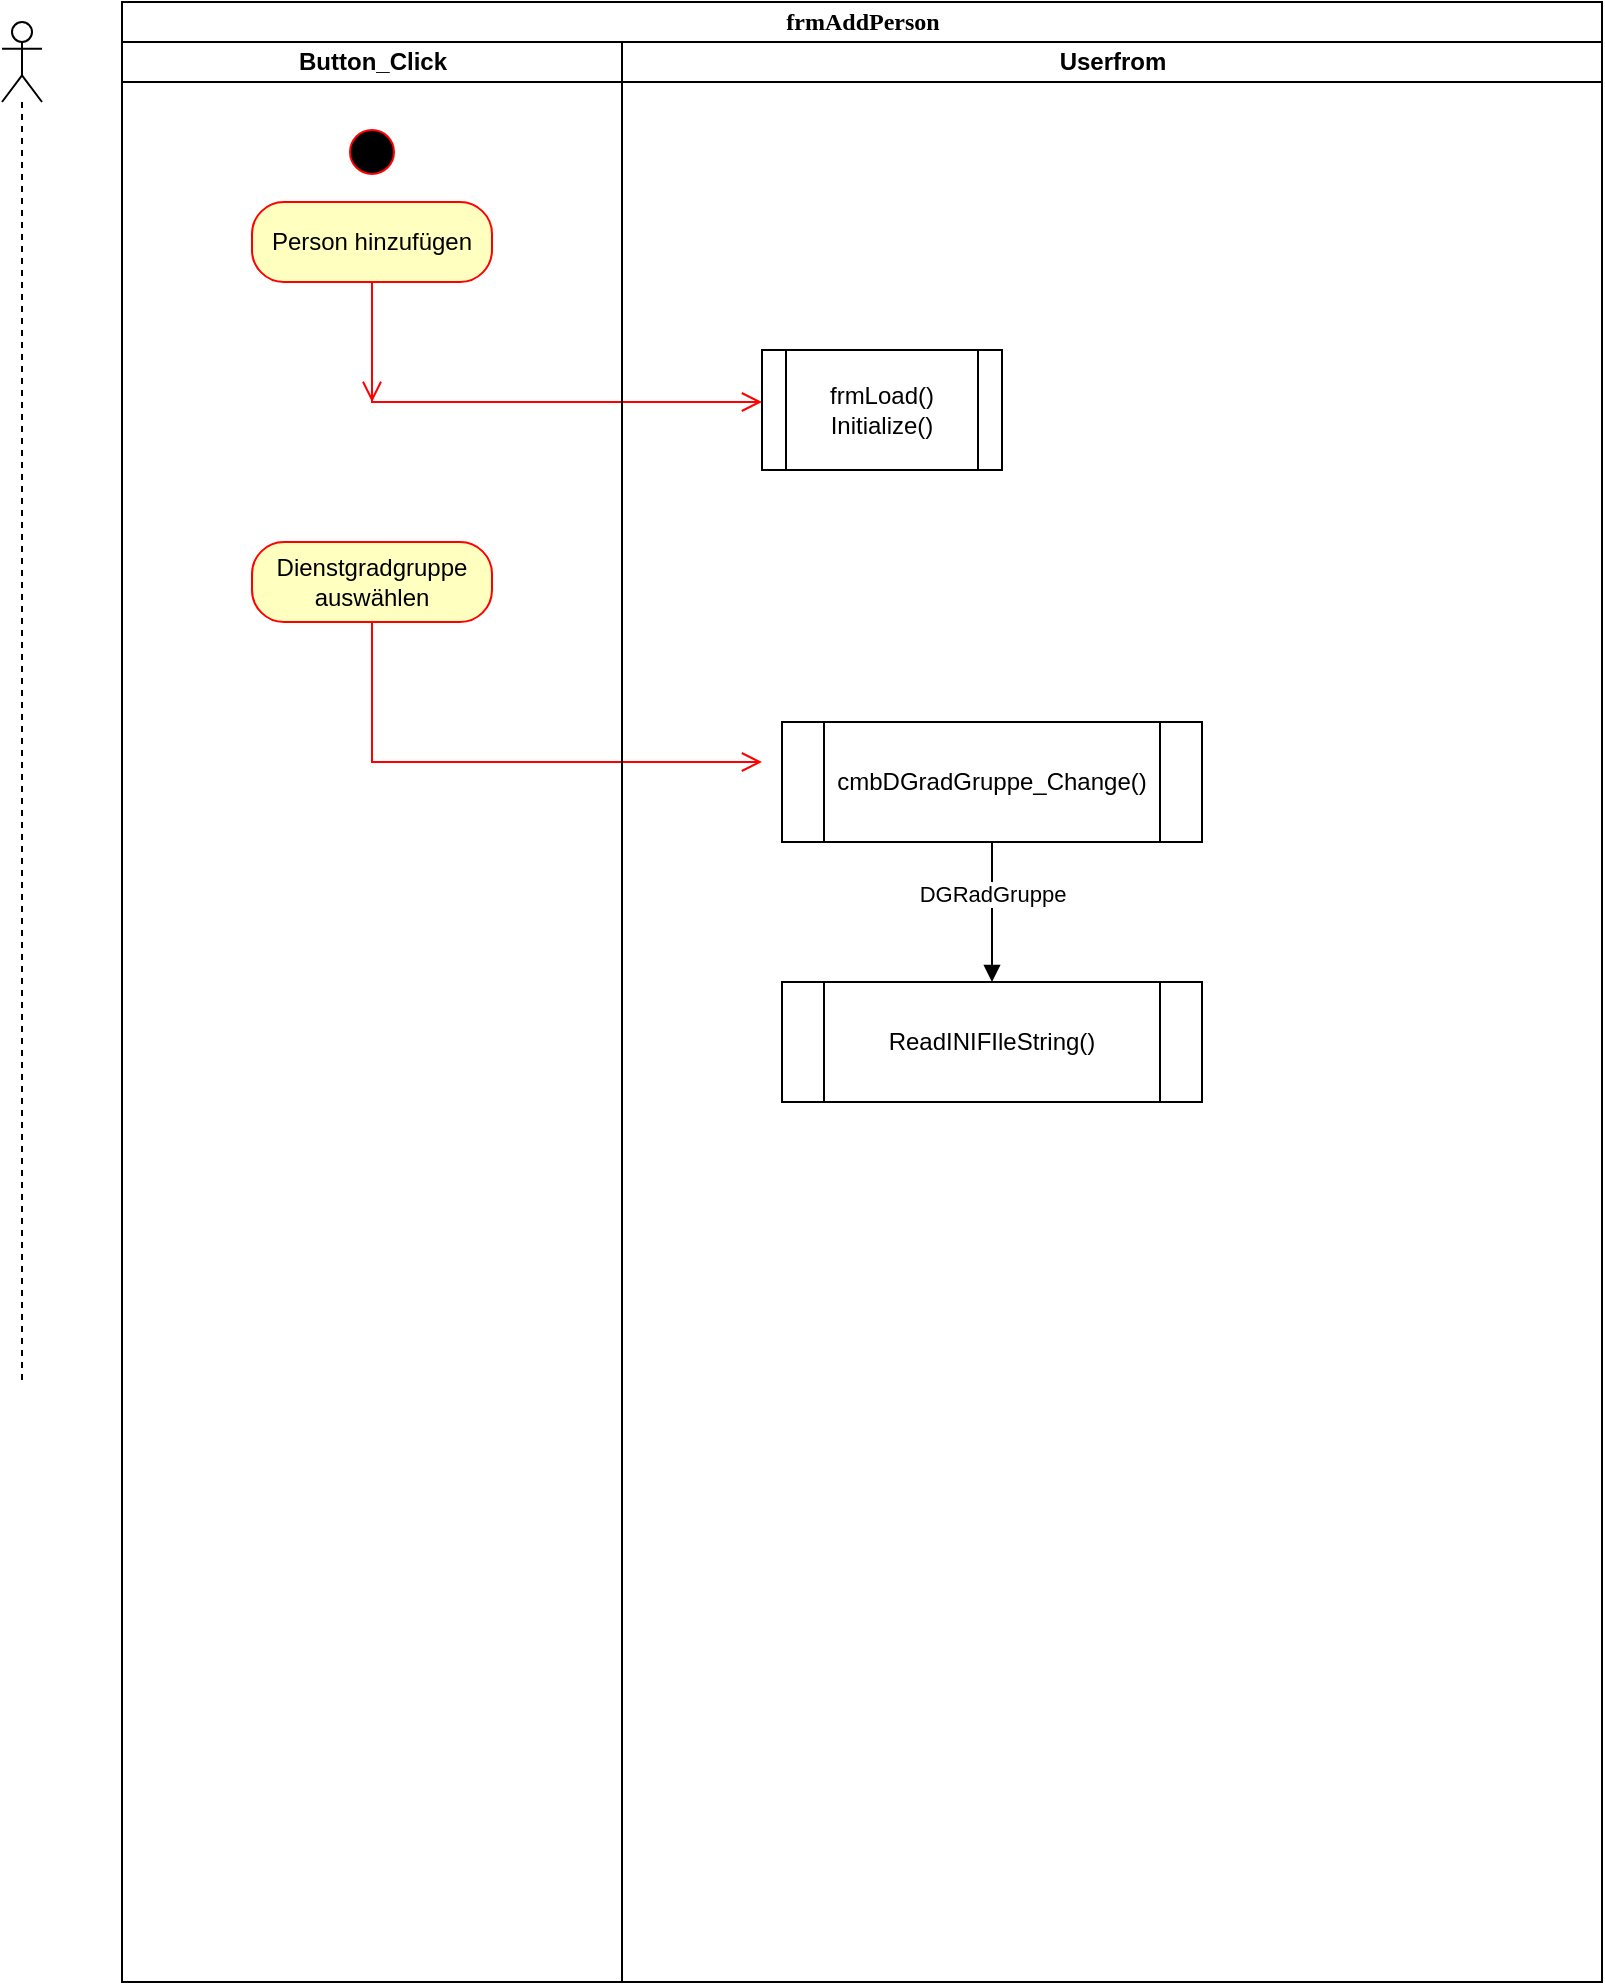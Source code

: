 <mxfile version="21.2.1" type="github">
  <diagram name="Page-1" id="0783ab3e-0a74-02c8-0abd-f7b4e66b4bec">
    <mxGraphModel dx="931" dy="672" grid="1" gridSize="10" guides="1" tooltips="1" connect="1" arrows="1" fold="1" page="1" pageScale="1" pageWidth="850" pageHeight="1100" background="none" math="0" shadow="0">
      <root>
        <mxCell id="0" />
        <mxCell id="1" parent="0" />
        <mxCell id="1c1d494c118603dd-1" value="frmAddPerson" style="swimlane;html=1;childLayout=stackLayout;startSize=20;rounded=0;shadow=0;comic=0;labelBackgroundColor=none;strokeWidth=1;fontFamily=Verdana;fontSize=12;align=center;" parent="1" vertex="1">
          <mxGeometry x="90" y="10" width="740" height="990" as="geometry" />
        </mxCell>
        <mxCell id="1c1d494c118603dd-2" value="Button_Click" style="swimlane;html=1;startSize=20;" parent="1c1d494c118603dd-1" vertex="1">
          <mxGeometry y="20" width="250" height="970" as="geometry">
            <mxRectangle y="20" width="40" height="970" as="alternateBounds" />
          </mxGeometry>
        </mxCell>
        <mxCell id="__kyZQ2Cpn_k_XHxGJDG-5" value="" style="ellipse;html=1;shape=startState;fillColor=#000000;strokeColor=#ff0000;verticalAlign=middle;spacingTop=0;spacingBottom=40;" vertex="1" parent="1c1d494c118603dd-2">
          <mxGeometry x="110" y="40" width="30" height="30" as="geometry" />
        </mxCell>
        <mxCell id="__kyZQ2Cpn_k_XHxGJDG-6" value="" style="edgeStyle=orthogonalEdgeStyle;html=1;verticalAlign=bottom;endArrow=open;endSize=8;strokeColor=#ff0000;rounded=0;" edge="1" parent="1c1d494c118603dd-2">
          <mxGeometry relative="1" as="geometry">
            <mxPoint x="320" y="180" as="targetPoint" />
            <mxPoint x="125.0" y="120" as="sourcePoint" />
            <Array as="points">
              <mxPoint x="125" y="180" />
            </Array>
          </mxGeometry>
        </mxCell>
        <mxCell id="__kyZQ2Cpn_k_XHxGJDG-9" value="Person hinzufügen" style="rounded=1;whiteSpace=wrap;html=1;arcSize=40;fontColor=#000000;fillColor=#ffffc0;strokeColor=#ff0000;" vertex="1" parent="1c1d494c118603dd-2">
          <mxGeometry x="65" y="80" width="120" height="40" as="geometry" />
        </mxCell>
        <mxCell id="__kyZQ2Cpn_k_XHxGJDG-10" value="" style="edgeStyle=orthogonalEdgeStyle;html=1;verticalAlign=bottom;endArrow=open;endSize=8;strokeColor=#ff0000;rounded=0;" edge="1" source="__kyZQ2Cpn_k_XHxGJDG-9" parent="1c1d494c118603dd-2">
          <mxGeometry relative="1" as="geometry">
            <mxPoint x="125" y="180" as="targetPoint" />
          </mxGeometry>
        </mxCell>
        <mxCell id="__kyZQ2Cpn_k_XHxGJDG-11" value="Dienstgradgruppe auswählen" style="rounded=1;whiteSpace=wrap;html=1;arcSize=40;fontColor=#000000;fillColor=#ffffc0;strokeColor=#ff0000;" vertex="1" parent="1c1d494c118603dd-2">
          <mxGeometry x="65" y="250" width="120" height="40" as="geometry" />
        </mxCell>
        <mxCell id="__kyZQ2Cpn_k_XHxGJDG-12" value="" style="edgeStyle=orthogonalEdgeStyle;html=1;verticalAlign=bottom;endArrow=open;endSize=8;strokeColor=#ff0000;rounded=0;" edge="1" source="__kyZQ2Cpn_k_XHxGJDG-11" parent="1c1d494c118603dd-2">
          <mxGeometry relative="1" as="geometry">
            <mxPoint x="320" y="360" as="targetPoint" />
            <Array as="points">
              <mxPoint x="125" y="360" />
            </Array>
          </mxGeometry>
        </mxCell>
        <mxCell id="1c1d494c118603dd-3" value="Userfrom" style="swimlane;html=1;startSize=20;" parent="1c1d494c118603dd-1" vertex="1">
          <mxGeometry x="250" y="20" width="490" height="970" as="geometry" />
        </mxCell>
        <mxCell id="__kyZQ2Cpn_k_XHxGJDG-8" value="frmLoad()&lt;br&gt;Initialize()" style="shape=process;whiteSpace=wrap;html=1;backgroundOutline=1;" vertex="1" parent="1c1d494c118603dd-3">
          <mxGeometry x="70" y="154" width="120" height="60" as="geometry" />
        </mxCell>
        <mxCell id="__kyZQ2Cpn_k_XHxGJDG-13" value="ReadINIFIleString()" style="shape=process;whiteSpace=wrap;html=1;backgroundOutline=1;" vertex="1" parent="1c1d494c118603dd-3">
          <mxGeometry x="80" y="470" width="210" height="60" as="geometry" />
        </mxCell>
        <mxCell id="__kyZQ2Cpn_k_XHxGJDG-2" value="" style="shape=umlLifeline;perimeter=lifelinePerimeter;whiteSpace=wrap;html=1;container=1;dropTarget=0;collapsible=0;recursiveResize=0;outlineConnect=0;portConstraint=eastwest;newEdgeStyle={&quot;edgeStyle&quot;:&quot;elbowEdgeStyle&quot;,&quot;elbow&quot;:&quot;vertical&quot;,&quot;curved&quot;:0,&quot;rounded&quot;:0};participant=umlActor;" vertex="1" parent="1">
          <mxGeometry x="30" y="20" width="20" height="680" as="geometry" />
        </mxCell>
        <mxCell id="__kyZQ2Cpn_k_XHxGJDG-14" value="cmbDGradGruppe_Change()" style="shape=process;whiteSpace=wrap;html=1;backgroundOutline=1;" vertex="1" parent="1">
          <mxGeometry x="420" y="370" width="210" height="60" as="geometry" />
        </mxCell>
        <mxCell id="__kyZQ2Cpn_k_XHxGJDG-15" value="DGRadGruppe" style="html=1;verticalAlign=bottom;endArrow=block;edgeStyle=elbowEdgeStyle;elbow=vertical;curved=0;rounded=0;entryX=0.5;entryY=0;entryDx=0;entryDy=0;exitX=0.5;exitY=1;exitDx=0;exitDy=0;" edge="1" parent="1" source="__kyZQ2Cpn_k_XHxGJDG-14" target="__kyZQ2Cpn_k_XHxGJDG-13">
          <mxGeometry width="80" relative="1" as="geometry">
            <mxPoint x="500" y="440.33" as="sourcePoint" />
            <mxPoint x="580" y="440.33" as="targetPoint" />
          </mxGeometry>
        </mxCell>
      </root>
    </mxGraphModel>
  </diagram>
</mxfile>
